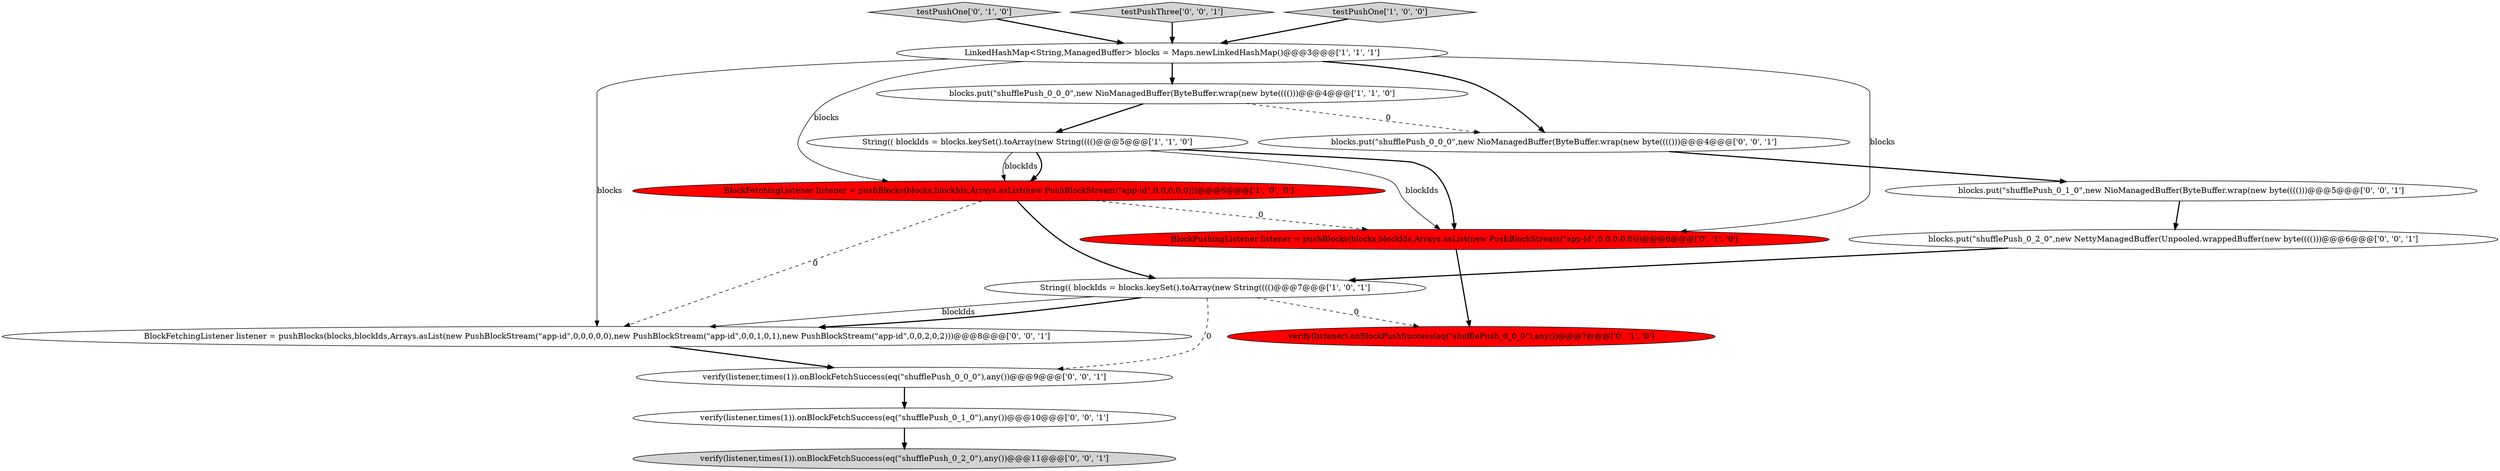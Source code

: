 digraph {
11 [style = filled, label = "verify(listener,times(1)).onBlockFetchSuccess(eq(\"shufflePush_0_2_0\"),any())@@@11@@@['0', '0', '1']", fillcolor = lightgray, shape = ellipse image = "AAA0AAABBB3BBB"];
8 [style = filled, label = "testPushOne['0', '1', '0']", fillcolor = lightgray, shape = diamond image = "AAA0AAABBB2BBB"];
15 [style = filled, label = "blocks.put(\"shufflePush_0_2_0\",new NettyManagedBuffer(Unpooled.wrappedBuffer(new byte(((()))@@@6@@@['0', '0', '1']", fillcolor = white, shape = ellipse image = "AAA0AAABBB3BBB"];
0 [style = filled, label = "blocks.put(\"shufflePush_0_0_0\",new NioManagedBuffer(ByteBuffer.wrap(new byte(((()))@@@4@@@['1', '1', '0']", fillcolor = white, shape = ellipse image = "AAA0AAABBB1BBB"];
14 [style = filled, label = "verify(listener,times(1)).onBlockFetchSuccess(eq(\"shufflePush_0_0_0\"),any())@@@9@@@['0', '0', '1']", fillcolor = white, shape = ellipse image = "AAA0AAABBB3BBB"];
6 [style = filled, label = "verify(listener).onBlockPushSuccess(eq(\"shufflePush_0_0_0\"),any())@@@7@@@['0', '1', '0']", fillcolor = red, shape = ellipse image = "AAA1AAABBB2BBB"];
1 [style = filled, label = "String(( blockIds = blocks.keySet().toArray(new String(((()@@@5@@@['1', '1', '0']", fillcolor = white, shape = ellipse image = "AAA0AAABBB1BBB"];
7 [style = filled, label = "BlockPushingListener listener = pushBlocks(blocks,blockIds,Arrays.asList(new PushBlockStream(\"app-id\",0,0,0,0,0)))@@@6@@@['0', '1', '0']", fillcolor = red, shape = ellipse image = "AAA1AAABBB2BBB"];
12 [style = filled, label = "testPushThree['0', '0', '1']", fillcolor = lightgray, shape = diamond image = "AAA0AAABBB3BBB"];
10 [style = filled, label = "verify(listener,times(1)).onBlockFetchSuccess(eq(\"shufflePush_0_1_0\"),any())@@@10@@@['0', '0', '1']", fillcolor = white, shape = ellipse image = "AAA0AAABBB3BBB"];
5 [style = filled, label = "String(( blockIds = blocks.keySet().toArray(new String(((()@@@7@@@['1', '0', '1']", fillcolor = white, shape = ellipse image = "AAA0AAABBB1BBB"];
16 [style = filled, label = "BlockFetchingListener listener = pushBlocks(blocks,blockIds,Arrays.asList(new PushBlockStream(\"app-id\",0,0,0,0,0),new PushBlockStream(\"app-id\",0,0,1,0,1),new PushBlockStream(\"app-id\",0,0,2,0,2)))@@@8@@@['0', '0', '1']", fillcolor = white, shape = ellipse image = "AAA0AAABBB3BBB"];
3 [style = filled, label = "BlockFetchingListener listener = pushBlocks(blocks,blockIds,Arrays.asList(new PushBlockStream(\"app-id\",0,0,0,0,0)))@@@6@@@['1', '0', '0']", fillcolor = red, shape = ellipse image = "AAA1AAABBB1BBB"];
2 [style = filled, label = "LinkedHashMap<String,ManagedBuffer> blocks = Maps.newLinkedHashMap()@@@3@@@['1', '1', '1']", fillcolor = white, shape = ellipse image = "AAA0AAABBB1BBB"];
9 [style = filled, label = "blocks.put(\"shufflePush_0_1_0\",new NioManagedBuffer(ByteBuffer.wrap(new byte(((()))@@@5@@@['0', '0', '1']", fillcolor = white, shape = ellipse image = "AAA0AAABBB3BBB"];
4 [style = filled, label = "testPushOne['1', '0', '0']", fillcolor = lightgray, shape = diamond image = "AAA0AAABBB1BBB"];
13 [style = filled, label = "blocks.put(\"shufflePush_0_0_0\",new NioManagedBuffer(ByteBuffer.wrap(new byte(((()))@@@4@@@['0', '0', '1']", fillcolor = white, shape = ellipse image = "AAA0AAABBB3BBB"];
5->14 [style = dashed, label="0"];
3->7 [style = dashed, label="0"];
2->3 [style = solid, label="blocks"];
1->3 [style = bold, label=""];
14->10 [style = bold, label=""];
4->2 [style = bold, label=""];
1->3 [style = solid, label="blockIds"];
2->16 [style = solid, label="blocks"];
1->7 [style = bold, label=""];
15->5 [style = bold, label=""];
2->13 [style = bold, label=""];
5->16 [style = bold, label=""];
12->2 [style = bold, label=""];
3->5 [style = bold, label=""];
2->0 [style = bold, label=""];
2->7 [style = solid, label="blocks"];
5->6 [style = dashed, label="0"];
8->2 [style = bold, label=""];
9->15 [style = bold, label=""];
0->1 [style = bold, label=""];
0->13 [style = dashed, label="0"];
7->6 [style = bold, label=""];
5->16 [style = solid, label="blockIds"];
16->14 [style = bold, label=""];
13->9 [style = bold, label=""];
1->7 [style = solid, label="blockIds"];
3->16 [style = dashed, label="0"];
10->11 [style = bold, label=""];
}
